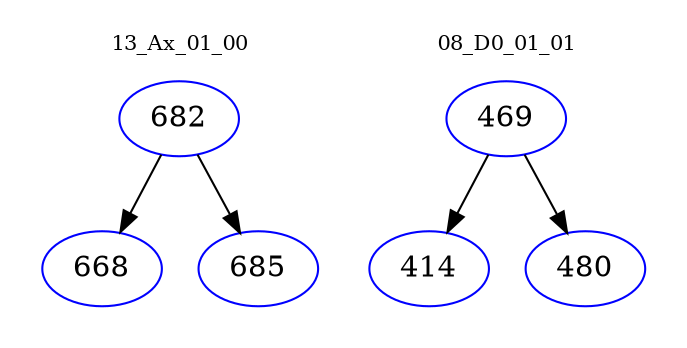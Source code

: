 digraph{
subgraph cluster_0 {
color = white
label = "13_Ax_01_00";
fontsize=10;
T0_682 [label="682", color="blue"]
T0_682 -> T0_668 [color="black"]
T0_668 [label="668", color="blue"]
T0_682 -> T0_685 [color="black"]
T0_685 [label="685", color="blue"]
}
subgraph cluster_1 {
color = white
label = "08_D0_01_01";
fontsize=10;
T1_469 [label="469", color="blue"]
T1_469 -> T1_414 [color="black"]
T1_414 [label="414", color="blue"]
T1_469 -> T1_480 [color="black"]
T1_480 [label="480", color="blue"]
}
}
